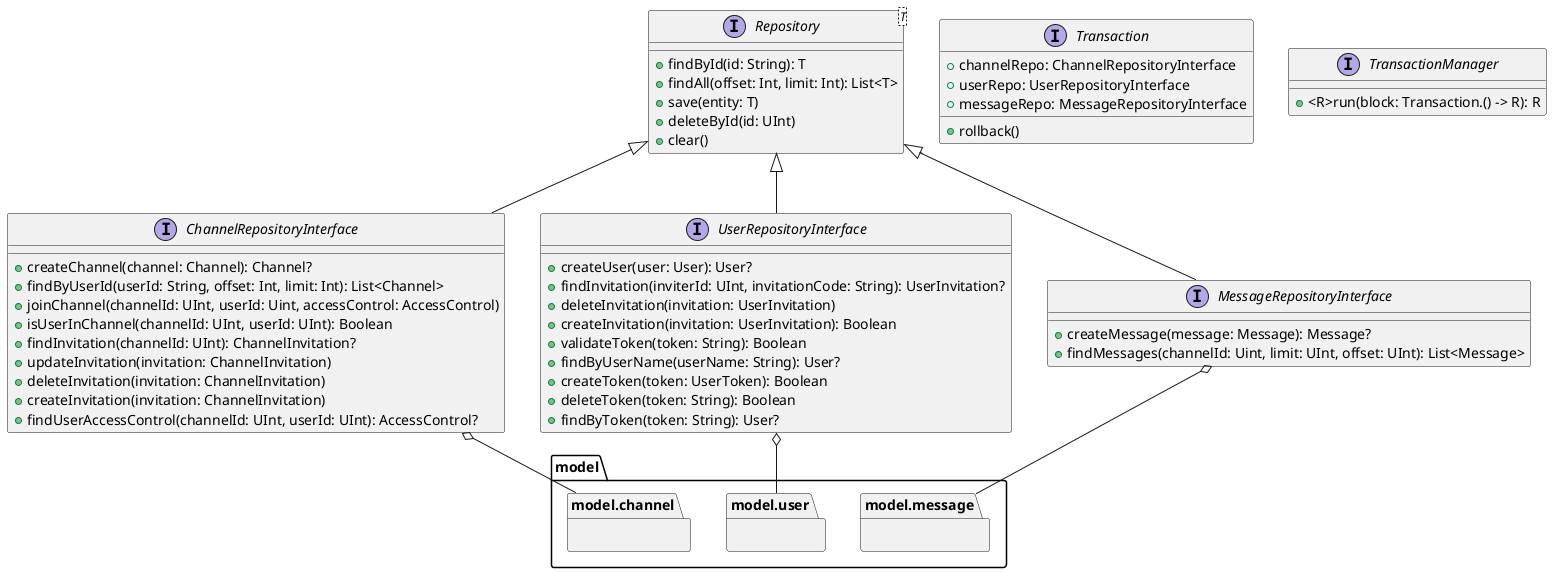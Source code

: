 @startuml

interface Repository <T> {
    + findById(id: String): T
    + findAll(offset: Int, limit: Int): List<T>
    + save(entity: T)
    + deleteById(id: UInt)
    + clear()
}

interface ChannelRepositoryInterface {
    + createChannel(channel: Channel): Channel?
    + findByUserId(userId: String, offset: Int, limit: Int): List<Channel>
    + joinChannel(channelId: UInt, userId: Uint, accessControl: AccessControl)
    + isUserInChannel(channelId: UInt, userId: UInt): Boolean
    + findInvitation(channelId: UInt): ChannelInvitation?
    + updateInvitation(invitation: ChannelInvitation)
    + deleteInvitation(invitation: ChannelInvitation)
    + createInvitation(invitation: ChannelInvitation)
    + findUserAccessControl(channelId: UInt, userId: UInt): AccessControl?
}

interface UserRepositoryInterface {
    + createUser(user: User): User?
    + findInvitation(inviterId: UInt, invitationCode: String): UserInvitation?
    + deleteInvitation(invitation: UserInvitation)
    + createInvitation(invitation: UserInvitation): Boolean
    + validateToken(token: String): Boolean
    + findByUserName(userName: String): User?
    + createToken(token: UserToken): Boolean
    + deleteToken(token: String): Boolean
    + findByToken(token: String): User?
}

interface MessageRepositoryInterface {
    + createMessage(message: Message): Message?
    + findMessages(channelId: Uint, limit: UInt, offset: UInt): List<Message>
}

Repository <|-- UserRepositoryInterface
Repository <|-- ChannelRepositoryInterface
Repository <|-- MessageRepositoryInterface

namespace model.channel {}
namespace model.message {}
namespace model.user {}

MessageRepositoryInterface o-- message
UserRepositoryInterface o-- user
ChannelRepositoryInterface o-- channel



interface Transaction {
    + channelRepo: ChannelRepositoryInterface
    + userRepo: UserRepositoryInterface
    + messageRepo: MessageRepositoryInterface
    + rollback()
}

interface TransactionManager {
    + <R>run(block: Transaction.() -> R): R
}

@enduml